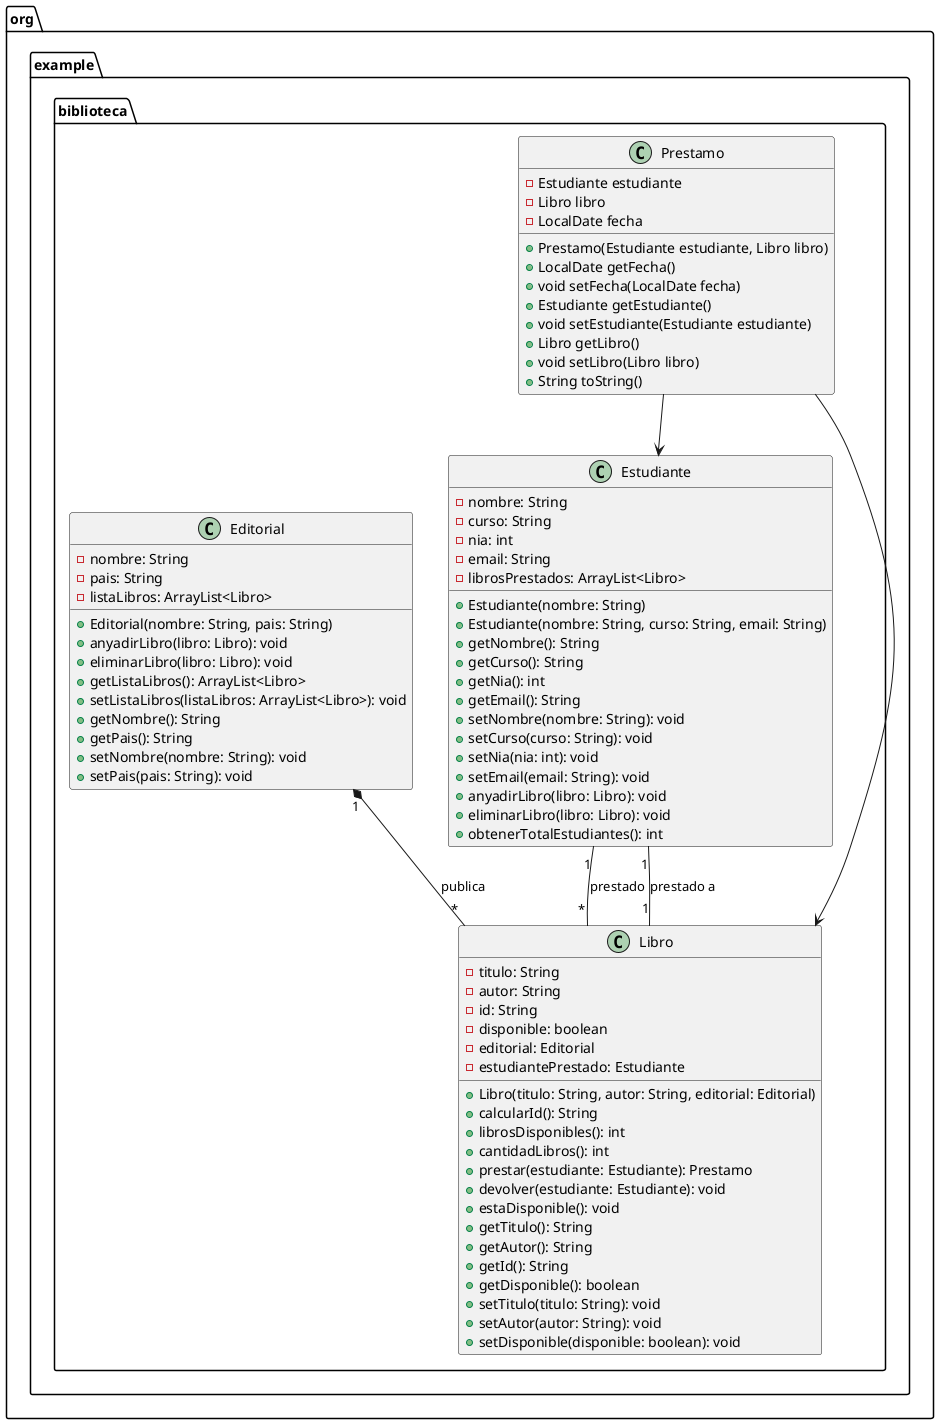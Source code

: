 @startuml

package org.example.biblioteca {
    class Prestamo {
        - Estudiante estudiante
        - Libro libro
        - LocalDate fecha
        + Prestamo(Estudiante estudiante, Libro libro)
        + LocalDate getFecha()
        + void setFecha(LocalDate fecha)
        + Estudiante getEstudiante()
        + void setEstudiante(Estudiante estudiante)
        + Libro getLibro()
        + void setLibro(Libro libro)
        + String toString()
    }

    class Estudiante {
        - nombre: String
        - curso: String
        - nia: int
        - email: String
        - librosPrestados: ArrayList<Libro>
        + Estudiante(nombre: String)
        + Estudiante(nombre: String, curso: String, email: String)
        + getNombre(): String
        + getCurso(): String
        + getNia(): int
        + getEmail(): String
        + setNombre(nombre: String): void
        + setCurso(curso: String): void
        + setNia(nia: int): void
        + setEmail(email: String): void
        + anyadirLibro(libro: Libro): void
        + eliminarLibro(libro: Libro): void
        + obtenerTotalEstudiantes(): int
    }

    class Libro {
        - titulo: String
        - autor: String
        - id: String
        - disponible: boolean
        - editorial: Editorial
        - estudiantePrestado: Estudiante
        + Libro(titulo: String, autor: String, editorial: Editorial)
        + calcularId(): String
        + librosDisponibles(): int
        + cantidadLibros(): int
        + prestar(estudiante: Estudiante): Prestamo
        + devolver(estudiante: Estudiante): void
        + estaDisponible(): void
        + getTitulo(): String
        + getAutor(): String
        + getId(): String
        + getDisponible(): boolean
        + setTitulo(titulo: String): void
        + setAutor(autor: String): void
        + setDisponible(disponible: boolean): void
    }

    class Editorial {
        - nombre: String
        - pais: String
        - listaLibros: ArrayList<Libro>
        + Editorial(nombre: String, pais: String)
        + anyadirLibro(libro: Libro): void
        + eliminarLibro(libro: Libro): void
        + getListaLibros(): ArrayList<Libro>
        + setListaLibros(listaLibros: ArrayList<Libro>): void
        + getNombre(): String
        + getPais(): String
        + setNombre(nombre: String): void
        + setPais(pais: String): void
    }

    Prestamo --> Estudiante
    Prestamo --> Libro
    Estudiante "1" -- "*" Libro : "prestado"
    Libro "1" -- "1" Estudiante : "prestado a"
    Editorial "1" *-- "*" Libro : "publica"
}

@enduml

